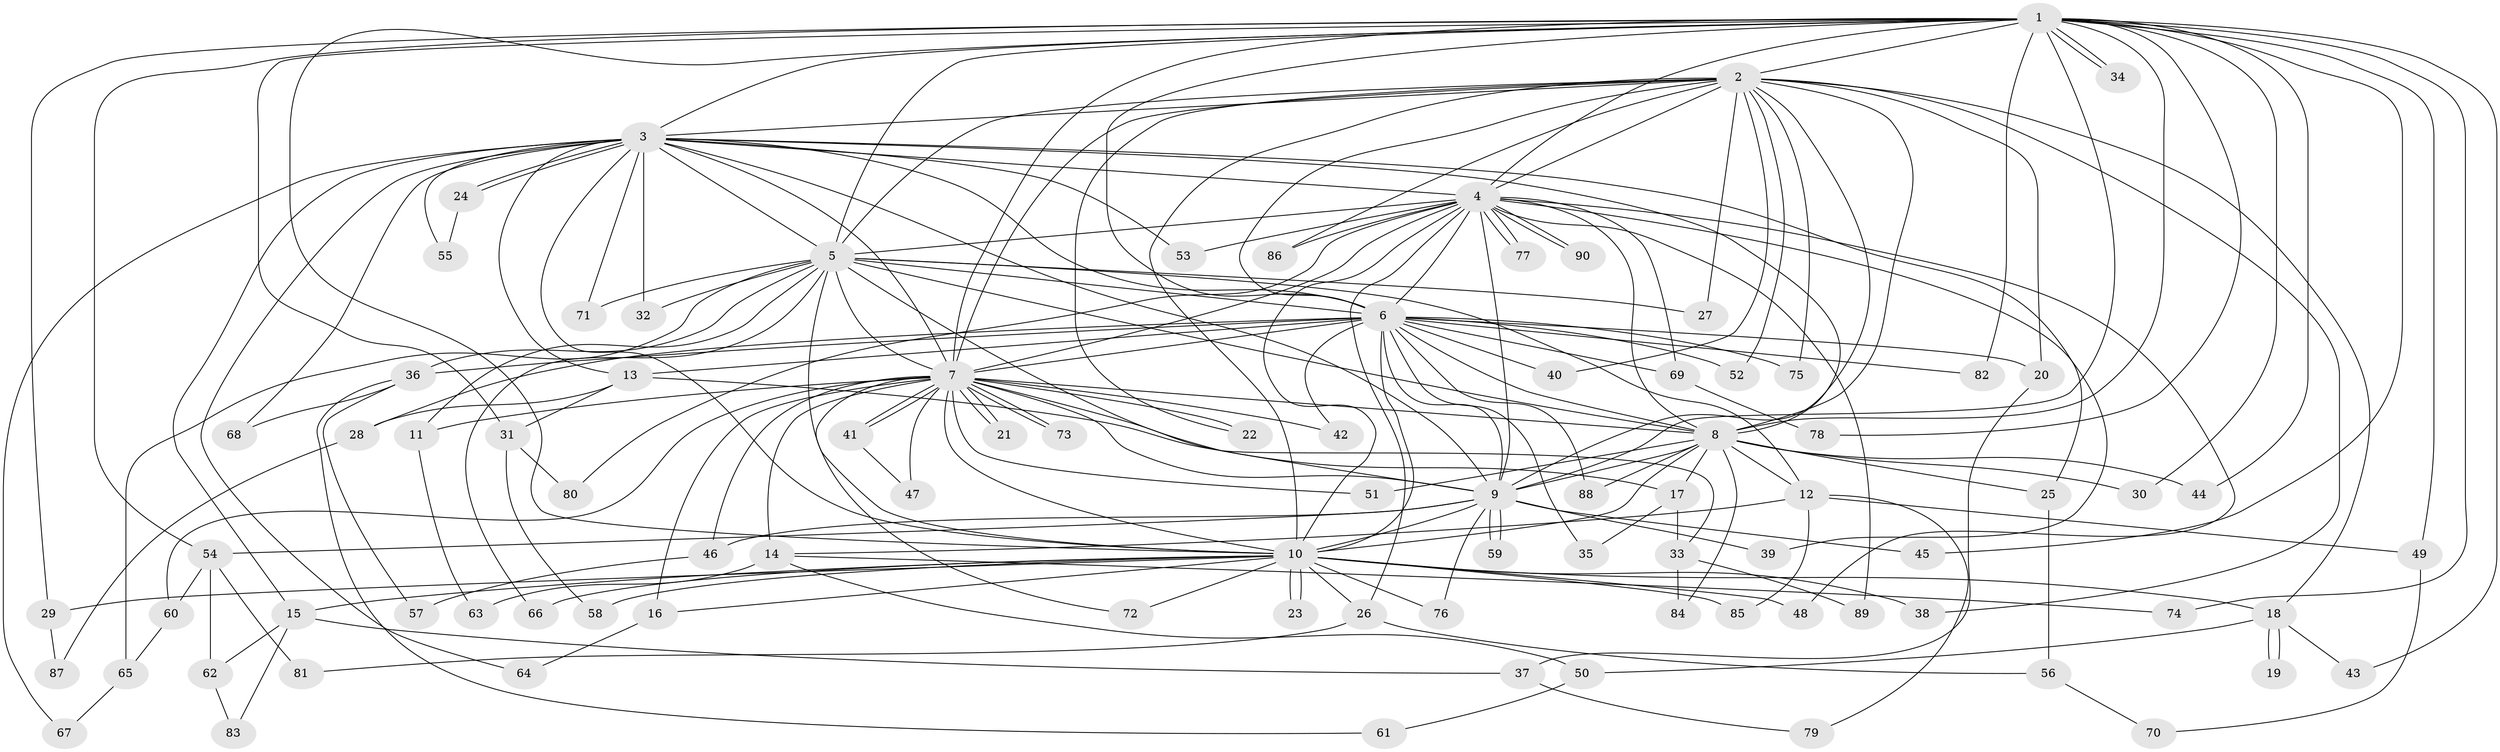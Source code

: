 // coarse degree distribution, {16: 0.044444444444444446, 12: 0.044444444444444446, 17: 0.044444444444444446, 19: 0.022222222222222223, 13: 0.022222222222222223, 18: 0.022222222222222223, 5: 0.06666666666666667, 8: 0.022222222222222223, 7: 0.044444444444444446, 6: 0.044444444444444446, 1: 0.15555555555555556, 2: 0.26666666666666666, 4: 0.1111111111111111, 3: 0.08888888888888889}
// Generated by graph-tools (version 1.1) at 2025/49/03/04/25 22:49:19]
// undirected, 90 vertices, 205 edges
graph export_dot {
  node [color=gray90,style=filled];
  1;
  2;
  3;
  4;
  5;
  6;
  7;
  8;
  9;
  10;
  11;
  12;
  13;
  14;
  15;
  16;
  17;
  18;
  19;
  20;
  21;
  22;
  23;
  24;
  25;
  26;
  27;
  28;
  29;
  30;
  31;
  32;
  33;
  34;
  35;
  36;
  37;
  38;
  39;
  40;
  41;
  42;
  43;
  44;
  45;
  46;
  47;
  48;
  49;
  50;
  51;
  52;
  53;
  54;
  55;
  56;
  57;
  58;
  59;
  60;
  61;
  62;
  63;
  64;
  65;
  66;
  67;
  68;
  69;
  70;
  71;
  72;
  73;
  74;
  75;
  76;
  77;
  78;
  79;
  80;
  81;
  82;
  83;
  84;
  85;
  86;
  87;
  88;
  89;
  90;
  1 -- 2;
  1 -- 3;
  1 -- 4;
  1 -- 5;
  1 -- 6;
  1 -- 7;
  1 -- 8;
  1 -- 9;
  1 -- 10;
  1 -- 29;
  1 -- 30;
  1 -- 31;
  1 -- 34;
  1 -- 34;
  1 -- 43;
  1 -- 44;
  1 -- 45;
  1 -- 49;
  1 -- 54;
  1 -- 74;
  1 -- 78;
  1 -- 82;
  2 -- 3;
  2 -- 4;
  2 -- 5;
  2 -- 6;
  2 -- 7;
  2 -- 8;
  2 -- 9;
  2 -- 10;
  2 -- 18;
  2 -- 20;
  2 -- 22;
  2 -- 27;
  2 -- 38;
  2 -- 40;
  2 -- 52;
  2 -- 75;
  2 -- 86;
  3 -- 4;
  3 -- 5;
  3 -- 6;
  3 -- 7;
  3 -- 8;
  3 -- 9;
  3 -- 10;
  3 -- 13;
  3 -- 15;
  3 -- 24;
  3 -- 24;
  3 -- 25;
  3 -- 32;
  3 -- 53;
  3 -- 55;
  3 -- 64;
  3 -- 67;
  3 -- 68;
  3 -- 71;
  4 -- 5;
  4 -- 6;
  4 -- 7;
  4 -- 8;
  4 -- 9;
  4 -- 10;
  4 -- 26;
  4 -- 39;
  4 -- 48;
  4 -- 53;
  4 -- 69;
  4 -- 77;
  4 -- 77;
  4 -- 80;
  4 -- 86;
  4 -- 89;
  4 -- 90;
  4 -- 90;
  5 -- 6;
  5 -- 7;
  5 -- 8;
  5 -- 9;
  5 -- 10;
  5 -- 11;
  5 -- 12;
  5 -- 27;
  5 -- 32;
  5 -- 36;
  5 -- 65;
  5 -- 66;
  5 -- 71;
  6 -- 7;
  6 -- 8;
  6 -- 9;
  6 -- 10;
  6 -- 13;
  6 -- 20;
  6 -- 28;
  6 -- 35;
  6 -- 36;
  6 -- 40;
  6 -- 42;
  6 -- 52;
  6 -- 69;
  6 -- 75;
  6 -- 82;
  6 -- 88;
  7 -- 8;
  7 -- 9;
  7 -- 10;
  7 -- 11;
  7 -- 14;
  7 -- 16;
  7 -- 17;
  7 -- 21;
  7 -- 21;
  7 -- 22;
  7 -- 41;
  7 -- 41;
  7 -- 42;
  7 -- 46;
  7 -- 47;
  7 -- 51;
  7 -- 60;
  7 -- 72;
  7 -- 73;
  7 -- 73;
  8 -- 9;
  8 -- 10;
  8 -- 12;
  8 -- 17;
  8 -- 25;
  8 -- 30;
  8 -- 44;
  8 -- 51;
  8 -- 84;
  8 -- 88;
  9 -- 10;
  9 -- 39;
  9 -- 45;
  9 -- 46;
  9 -- 54;
  9 -- 59;
  9 -- 59;
  9 -- 76;
  10 -- 15;
  10 -- 16;
  10 -- 18;
  10 -- 23;
  10 -- 23;
  10 -- 26;
  10 -- 29;
  10 -- 38;
  10 -- 48;
  10 -- 58;
  10 -- 66;
  10 -- 72;
  10 -- 76;
  10 -- 85;
  11 -- 63;
  12 -- 14;
  12 -- 49;
  12 -- 79;
  12 -- 85;
  13 -- 28;
  13 -- 31;
  13 -- 33;
  14 -- 50;
  14 -- 63;
  14 -- 74;
  15 -- 37;
  15 -- 62;
  15 -- 83;
  16 -- 64;
  17 -- 33;
  17 -- 35;
  18 -- 19;
  18 -- 19;
  18 -- 43;
  18 -- 50;
  20 -- 37;
  24 -- 55;
  25 -- 56;
  26 -- 56;
  26 -- 81;
  28 -- 87;
  29 -- 87;
  31 -- 58;
  31 -- 80;
  33 -- 84;
  33 -- 89;
  36 -- 57;
  36 -- 61;
  36 -- 68;
  37 -- 79;
  41 -- 47;
  46 -- 57;
  49 -- 70;
  50 -- 61;
  54 -- 60;
  54 -- 62;
  54 -- 81;
  56 -- 70;
  60 -- 65;
  62 -- 83;
  65 -- 67;
  69 -- 78;
}

